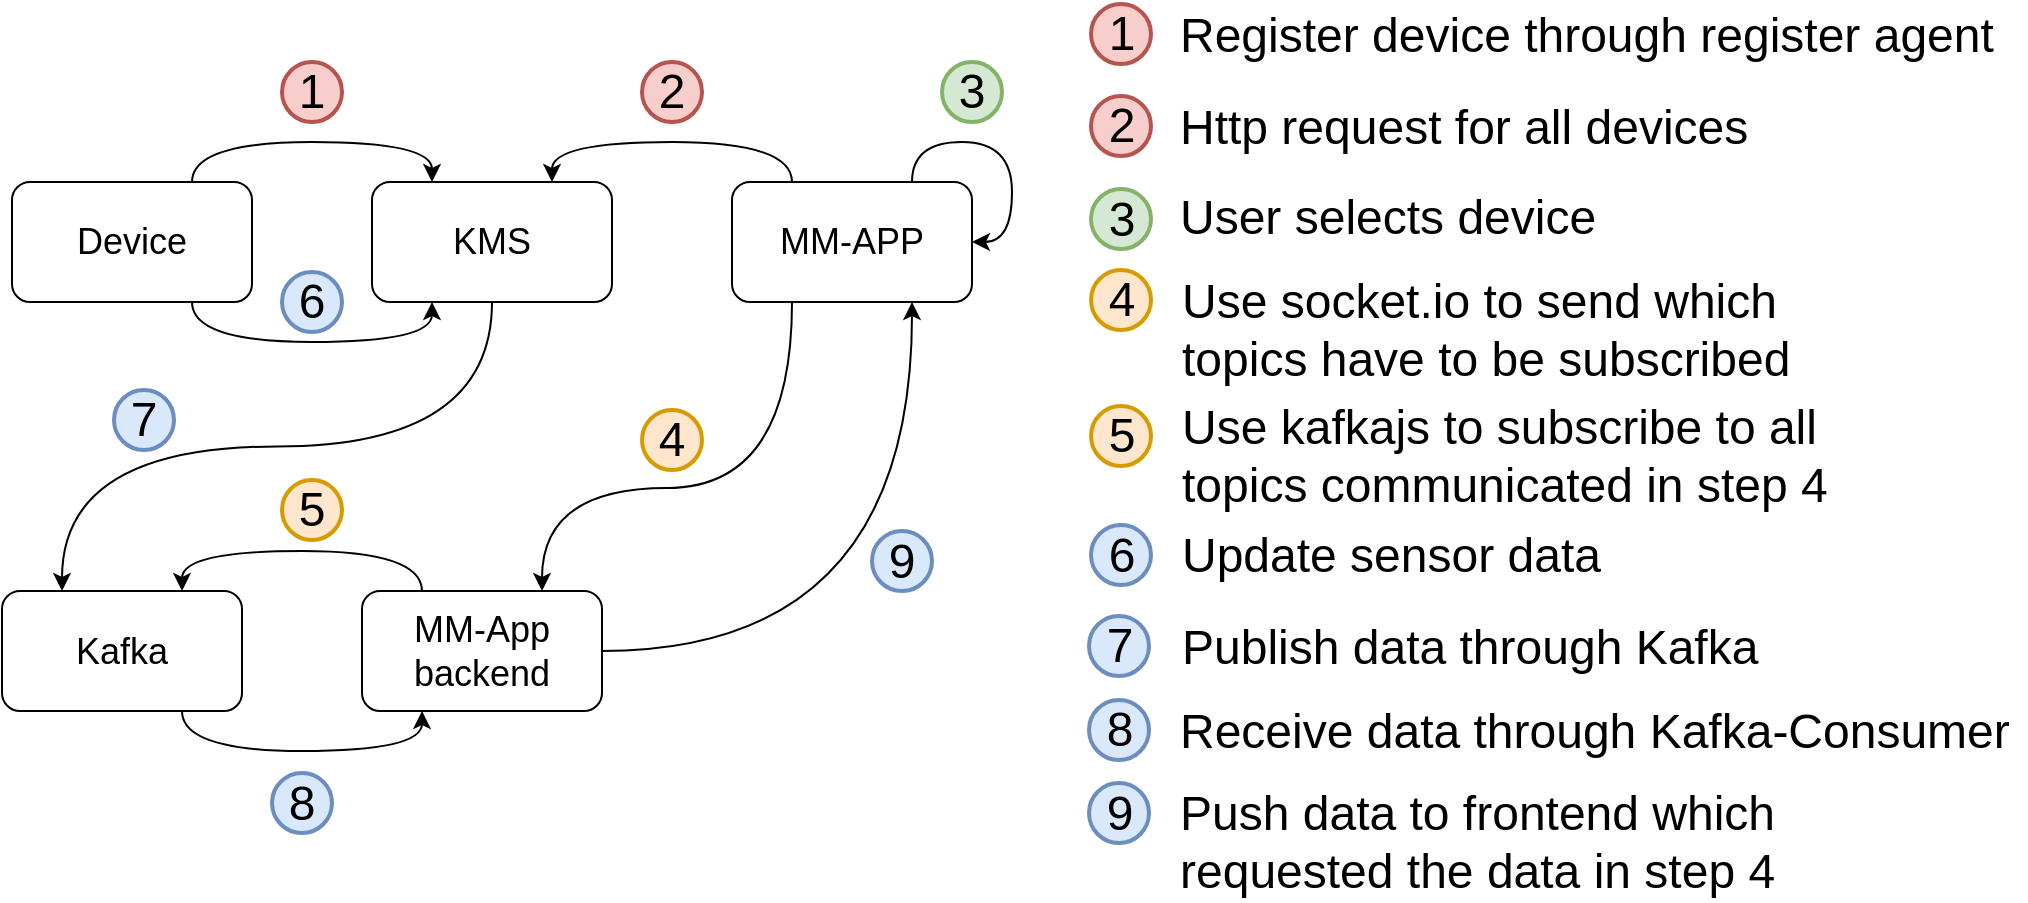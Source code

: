 <mxfile version="11.3.0" type="device" pages="1"><diagram id="sn_6Sak9IbxY6PxZ0h7D" name="Page-1"><mxGraphModel dx="1168" dy="772" grid="0" gridSize="10" guides="1" tooltips="1" connect="1" arrows="1" fold="1" page="0" pageScale="1" pageWidth="850" pageHeight="1100" math="0" shadow="0"><root><mxCell id="0"/><mxCell id="1" parent="0"/><mxCell id="mIBre0yj4MfSp26Q1eHV-58" value="" style="group" vertex="1" connectable="0" parent="1"><mxGeometry x="8" y="191" width="500" height="385.5" as="geometry"/></mxCell><mxCell id="mIBre0yj4MfSp26Q1eHV-1" value="&lt;font style=&quot;font-size: 18px&quot;&gt;MM-APP&lt;/font&gt;" style="rounded=1;whiteSpace=wrap;html=1;" vertex="1" parent="mIBre0yj4MfSp26Q1eHV-58"><mxGeometry x="365" y="60" width="120" height="60" as="geometry"/></mxCell><mxCell id="mIBre0yj4MfSp26Q1eHV-42" style="edgeStyle=orthogonalEdgeStyle;curved=1;orthogonalLoop=1;jettySize=auto;html=1;exitX=1;exitY=0.5;exitDx=0;exitDy=0;entryX=0.75;entryY=1;entryDx=0;entryDy=0;fontSize=24;" edge="1" parent="mIBre0yj4MfSp26Q1eHV-58" source="mIBre0yj4MfSp26Q1eHV-2" target="mIBre0yj4MfSp26Q1eHV-1"><mxGeometry relative="1" as="geometry"/></mxCell><mxCell id="mIBre0yj4MfSp26Q1eHV-2" value="&lt;font style=&quot;font-size: 18px&quot;&gt;MM-App backend&lt;/font&gt;" style="rounded=1;whiteSpace=wrap;html=1;" vertex="1" parent="mIBre0yj4MfSp26Q1eHV-58"><mxGeometry x="180" y="264.5" width="120" height="60" as="geometry"/></mxCell><mxCell id="mIBre0yj4MfSp26Q1eHV-54" style="edgeStyle=orthogonalEdgeStyle;curved=1;orthogonalLoop=1;jettySize=auto;html=1;exitX=0.25;exitY=1;exitDx=0;exitDy=0;entryX=0.75;entryY=0;entryDx=0;entryDy=0;fontSize=24;" edge="1" parent="mIBre0yj4MfSp26Q1eHV-58" source="mIBre0yj4MfSp26Q1eHV-1" target="mIBre0yj4MfSp26Q1eHV-2"><mxGeometry relative="1" as="geometry"><Array as="points"><mxPoint x="395.5" y="213"/><mxPoint x="269.5" y="213"/></Array></mxGeometry></mxCell><mxCell id="mIBre0yj4MfSp26Q1eHV-3" value="&lt;font style=&quot;font-size: 18px&quot;&gt;KMS&lt;/font&gt;" style="rounded=1;whiteSpace=wrap;html=1;" vertex="1" parent="mIBre0yj4MfSp26Q1eHV-58"><mxGeometry x="185" y="60" width="120" height="60" as="geometry"/></mxCell><mxCell id="mIBre0yj4MfSp26Q1eHV-9" style="edgeStyle=orthogonalEdgeStyle;curved=1;orthogonalLoop=1;jettySize=auto;html=1;exitX=0.25;exitY=0;exitDx=0;exitDy=0;entryX=0.75;entryY=0;entryDx=0;entryDy=0;fontSize=24;" edge="1" parent="mIBre0yj4MfSp26Q1eHV-58" source="mIBre0yj4MfSp26Q1eHV-1" target="mIBre0yj4MfSp26Q1eHV-3"><mxGeometry relative="1" as="geometry"/></mxCell><mxCell id="mIBre0yj4MfSp26Q1eHV-5" style="edgeStyle=orthogonalEdgeStyle;orthogonalLoop=1;jettySize=auto;html=1;exitX=0.75;exitY=0;exitDx=0;exitDy=0;entryX=0.25;entryY=0;entryDx=0;entryDy=0;curved=1;" edge="1" parent="mIBre0yj4MfSp26Q1eHV-58" source="mIBre0yj4MfSp26Q1eHV-4" target="mIBre0yj4MfSp26Q1eHV-3"><mxGeometry relative="1" as="geometry"/></mxCell><mxCell id="mIBre0yj4MfSp26Q1eHV-29" style="edgeStyle=orthogonalEdgeStyle;curved=1;orthogonalLoop=1;jettySize=auto;html=1;exitX=0.75;exitY=1;exitDx=0;exitDy=0;entryX=0.25;entryY=1;entryDx=0;entryDy=0;fontSize=24;" edge="1" parent="mIBre0yj4MfSp26Q1eHV-58" source="mIBre0yj4MfSp26Q1eHV-4" target="mIBre0yj4MfSp26Q1eHV-3"><mxGeometry relative="1" as="geometry"/></mxCell><mxCell id="mIBre0yj4MfSp26Q1eHV-4" value="&lt;font style=&quot;font-size: 18px&quot;&gt;Device&lt;/font&gt;" style="rounded=1;whiteSpace=wrap;html=1;" vertex="1" parent="mIBre0yj4MfSp26Q1eHV-58"><mxGeometry x="5" y="60" width="120" height="60" as="geometry"/></mxCell><mxCell id="mIBre0yj4MfSp26Q1eHV-7" value="1" style="ellipse;whiteSpace=wrap;html=1;fillColor=#f8cecc;strokeColor=#b85450;strokeWidth=2;fontSize=24;" vertex="1" parent="mIBre0yj4MfSp26Q1eHV-58"><mxGeometry x="140" width="30" height="30" as="geometry"/></mxCell><mxCell id="mIBre0yj4MfSp26Q1eHV-10" value="2" style="ellipse;whiteSpace=wrap;html=1;fillColor=#f8cecc;strokeColor=#b85450;strokeWidth=2;fontSize=24;" vertex="1" parent="mIBre0yj4MfSp26Q1eHV-58"><mxGeometry x="320" width="30" height="30" as="geometry"/></mxCell><mxCell id="mIBre0yj4MfSp26Q1eHV-17" style="edgeStyle=orthogonalEdgeStyle;curved=1;orthogonalLoop=1;jettySize=auto;html=1;exitX=0.75;exitY=0;exitDx=0;exitDy=0;entryX=1;entryY=0.5;entryDx=0;entryDy=0;fontSize=24;" edge="1" parent="mIBre0yj4MfSp26Q1eHV-58" source="mIBre0yj4MfSp26Q1eHV-1" target="mIBre0yj4MfSp26Q1eHV-1"><mxGeometry relative="1" as="geometry"/></mxCell><mxCell id="mIBre0yj4MfSp26Q1eHV-18" value="3" style="ellipse;whiteSpace=wrap;html=1;fillColor=#d5e8d4;strokeColor=#82b366;strokeWidth=2;fontSize=24;" vertex="1" parent="mIBre0yj4MfSp26Q1eHV-58"><mxGeometry x="470" width="30" height="30" as="geometry"/></mxCell><mxCell id="mIBre0yj4MfSp26Q1eHV-38" style="edgeStyle=orthogonalEdgeStyle;curved=1;orthogonalLoop=1;jettySize=auto;html=1;exitX=0.75;exitY=1;exitDx=0;exitDy=0;entryX=0.25;entryY=1;entryDx=0;entryDy=0;fontSize=24;" edge="1" parent="mIBre0yj4MfSp26Q1eHV-58" source="mIBre0yj4MfSp26Q1eHV-25" target="mIBre0yj4MfSp26Q1eHV-2"><mxGeometry relative="1" as="geometry"/></mxCell><mxCell id="mIBre0yj4MfSp26Q1eHV-25" value="&lt;font style=&quot;font-size: 18px&quot;&gt;Kafka&lt;/font&gt;" style="rounded=1;whiteSpace=wrap;html=1;" vertex="1" parent="mIBre0yj4MfSp26Q1eHV-58"><mxGeometry y="264.5" width="120" height="60" as="geometry"/></mxCell><mxCell id="mIBre0yj4MfSp26Q1eHV-24" style="edgeStyle=orthogonalEdgeStyle;curved=1;orthogonalLoop=1;jettySize=auto;html=1;entryX=0.75;entryY=0;entryDx=0;entryDy=0;fontSize=24;exitX=0.25;exitY=0;exitDx=0;exitDy=0;" edge="1" parent="mIBre0yj4MfSp26Q1eHV-58" source="mIBre0yj4MfSp26Q1eHV-2" target="mIBre0yj4MfSp26Q1eHV-25"><mxGeometry relative="1" as="geometry"><mxPoint x="326.5" y="242" as="sourcePoint"/></mxGeometry></mxCell><mxCell id="mIBre0yj4MfSp26Q1eHV-26" value="4" style="ellipse;whiteSpace=wrap;html=1;fillColor=#ffe6cc;strokeColor=#d79b00;strokeWidth=2;fontSize=24;" vertex="1" parent="mIBre0yj4MfSp26Q1eHV-58"><mxGeometry x="320" y="174" width="30" height="30" as="geometry"/></mxCell><mxCell id="mIBre0yj4MfSp26Q1eHV-30" value="6" style="ellipse;whiteSpace=wrap;html=1;fillColor=#dae8fc;strokeColor=#6c8ebf;strokeWidth=2;fontSize=24;" vertex="1" parent="mIBre0yj4MfSp26Q1eHV-58"><mxGeometry x="140" y="105" width="30" height="30" as="geometry"/></mxCell><mxCell id="mIBre0yj4MfSp26Q1eHV-35" value="7" style="ellipse;whiteSpace=wrap;html=1;fillColor=#dae8fc;strokeColor=#6c8ebf;strokeWidth=2;fontSize=24;" vertex="1" parent="mIBre0yj4MfSp26Q1eHV-58"><mxGeometry x="56" y="164" width="30" height="30" as="geometry"/></mxCell><mxCell id="mIBre0yj4MfSp26Q1eHV-39" value="8" style="ellipse;whiteSpace=wrap;html=1;fillColor=#dae8fc;strokeColor=#6c8ebf;strokeWidth=2;fontSize=24;" vertex="1" parent="mIBre0yj4MfSp26Q1eHV-58"><mxGeometry x="135" y="355.5" width="30" height="30" as="geometry"/></mxCell><mxCell id="mIBre0yj4MfSp26Q1eHV-43" value="9" style="ellipse;whiteSpace=wrap;html=1;fillColor=#dae8fc;strokeColor=#6c8ebf;strokeWidth=2;fontSize=24;" vertex="1" parent="mIBre0yj4MfSp26Q1eHV-58"><mxGeometry x="435" y="234.5" width="30" height="30" as="geometry"/></mxCell><mxCell id="mIBre0yj4MfSp26Q1eHV-56" value="5" style="ellipse;whiteSpace=wrap;html=1;fillColor=#ffe6cc;strokeColor=#d79b00;strokeWidth=2;fontSize=24;" vertex="1" parent="mIBre0yj4MfSp26Q1eHV-58"><mxGeometry x="140" y="209.0" width="30" height="30" as="geometry"/></mxCell><mxCell id="mIBre0yj4MfSp26Q1eHV-33" style="edgeStyle=orthogonalEdgeStyle;curved=1;orthogonalLoop=1;jettySize=auto;html=1;exitX=0.5;exitY=1;exitDx=0;exitDy=0;fontSize=24;entryX=0.25;entryY=0;entryDx=0;entryDy=0;" edge="1" parent="mIBre0yj4MfSp26Q1eHV-58" source="mIBre0yj4MfSp26Q1eHV-3" target="mIBre0yj4MfSp26Q1eHV-25"><mxGeometry relative="1" as="geometry"/></mxCell><mxCell id="mIBre0yj4MfSp26Q1eHV-11" value="1" style="ellipse;whiteSpace=wrap;html=1;fillColor=#f8cecc;strokeColor=#b85450;strokeWidth=2;fontSize=24;" vertex="1" parent="1"><mxGeometry x="552.5" y="162.0" width="30" height="30" as="geometry"/></mxCell><mxCell id="mIBre0yj4MfSp26Q1eHV-15" value="Register device through register agent" style="text;html=1;resizable=0;points=[];autosize=1;align=left;verticalAlign=top;spacingTop=-4;fontSize=24;" vertex="1" parent="1"><mxGeometry x="595" y="160.5" width="417" height="29" as="geometry"/></mxCell><mxCell id="mIBre0yj4MfSp26Q1eHV-12" value="2" style="ellipse;whiteSpace=wrap;html=1;fillColor=#f8cecc;strokeColor=#b85450;strokeWidth=2;fontSize=24;" vertex="1" parent="1"><mxGeometry x="552.5" y="208" width="30" height="30" as="geometry"/></mxCell><mxCell id="mIBre0yj4MfSp26Q1eHV-16" value="Http request for all devices" style="text;html=1;resizable=0;points=[];autosize=1;align=left;verticalAlign=top;spacingTop=-4;fontSize=24;" vertex="1" parent="1"><mxGeometry x="595" y="206.5" width="294" height="29" as="geometry"/></mxCell><mxCell id="mIBre0yj4MfSp26Q1eHV-19" value="3" style="ellipse;whiteSpace=wrap;html=1;fillColor=#d5e8d4;strokeColor=#82b366;strokeWidth=2;fontSize=24;" vertex="1" parent="1"><mxGeometry x="552.5" y="254.5" width="30" height="30" as="geometry"/></mxCell><mxCell id="mIBre0yj4MfSp26Q1eHV-20" value="User selects device" style="text;html=1;resizable=0;points=[];autosize=1;align=left;verticalAlign=top;spacingTop=-4;fontSize=24;" vertex="1" parent="1"><mxGeometry x="595" y="252.0" width="218" height="29" as="geometry"/></mxCell><mxCell id="mIBre0yj4MfSp26Q1eHV-27" value="4" style="ellipse;whiteSpace=wrap;html=1;fillColor=#ffe6cc;strokeColor=#d79b00;strokeWidth=2;fontSize=24;" vertex="1" parent="1"><mxGeometry x="552.5" y="295" width="30" height="30" as="geometry"/></mxCell><mxCell id="mIBre0yj4MfSp26Q1eHV-28" value="Use kafkajs to subscribe to all &lt;br&gt;topics communicated in step 4" style="text;html=1;resizable=0;points=[];autosize=1;align=left;verticalAlign=top;spacingTop=-4;fontSize=24;" vertex="1" parent="1"><mxGeometry x="596" y="356.5" width="334" height="58" as="geometry"/></mxCell><mxCell id="mIBre0yj4MfSp26Q1eHV-31" value="5" style="ellipse;whiteSpace=wrap;html=1;fillColor=#ffe6cc;strokeColor=#d79b00;strokeWidth=2;fontSize=24;" vertex="1" parent="1"><mxGeometry x="552.5" y="363.0" width="30" height="30" as="geometry"/></mxCell><mxCell id="mIBre0yj4MfSp26Q1eHV-32" value="Update sensor data" style="text;html=1;resizable=0;points=[];autosize=1;align=left;verticalAlign=top;spacingTop=-4;fontSize=24;" vertex="1" parent="1"><mxGeometry x="596" y="421" width="219" height="29" as="geometry"/></mxCell><mxCell id="mIBre0yj4MfSp26Q1eHV-36" value="6" style="ellipse;whiteSpace=wrap;html=1;fillColor=#dae8fc;strokeColor=#6c8ebf;strokeWidth=2;fontSize=24;" vertex="1" parent="1"><mxGeometry x="552.5" y="422.5" width="30" height="30" as="geometry"/></mxCell><mxCell id="mIBre0yj4MfSp26Q1eHV-37" value="Publish data through Kafka" style="text;html=1;resizable=0;points=[];autosize=1;align=left;verticalAlign=top;spacingTop=-4;fontSize=24;" vertex="1" parent="1"><mxGeometry x="596" y="466.5" width="298" height="29" as="geometry"/></mxCell><mxCell id="mIBre0yj4MfSp26Q1eHV-40" value="7" style="ellipse;whiteSpace=wrap;html=1;fillColor=#dae8fc;strokeColor=#6c8ebf;strokeWidth=2;fontSize=24;" vertex="1" parent="1"><mxGeometry x="551.5" y="468.0" width="30" height="30" as="geometry"/></mxCell><mxCell id="mIBre0yj4MfSp26Q1eHV-41" value="Receive data through Kafka-Consumer" style="text;html=1;resizable=0;points=[];autosize=1;align=left;verticalAlign=top;spacingTop=-4;fontSize=24;" vertex="1" parent="1"><mxGeometry x="595" y="508.5" width="425" height="29" as="geometry"/></mxCell><mxCell id="mIBre0yj4MfSp26Q1eHV-44" value="8" style="ellipse;whiteSpace=wrap;html=1;fillColor=#dae8fc;strokeColor=#6c8ebf;strokeWidth=2;fontSize=24;direction=south;" vertex="1" parent="1"><mxGeometry x="551.5" y="510" width="30" height="30" as="geometry"/></mxCell><mxCell id="mIBre0yj4MfSp26Q1eHV-45" value="Push data to frontend which&amp;nbsp;&lt;br&gt;requested the data in step 4" style="text;html=1;resizable=0;points=[];autosize=1;align=left;verticalAlign=top;spacingTop=-4;fontSize=24;" vertex="1" parent="1"><mxGeometry x="595" y="549.5" width="314" height="58" as="geometry"/></mxCell><mxCell id="mIBre0yj4MfSp26Q1eHV-55" value="Use socket.io to send which &lt;br&gt;topics have to be subscribed" style="text;html=1;resizable=0;points=[];autosize=1;align=left;verticalAlign=top;spacingTop=-4;fontSize=24;" vertex="1" parent="1"><mxGeometry x="596" y="294" width="314" height="58" as="geometry"/></mxCell><mxCell id="mIBre0yj4MfSp26Q1eHV-57" value="9" style="ellipse;whiteSpace=wrap;html=1;fillColor=#dae8fc;strokeColor=#6c8ebf;strokeWidth=2;fontSize=24;direction=south;" vertex="1" parent="1"><mxGeometry x="551.5" y="551.5" width="30" height="30" as="geometry"/></mxCell></root></mxGraphModel></diagram></mxfile>